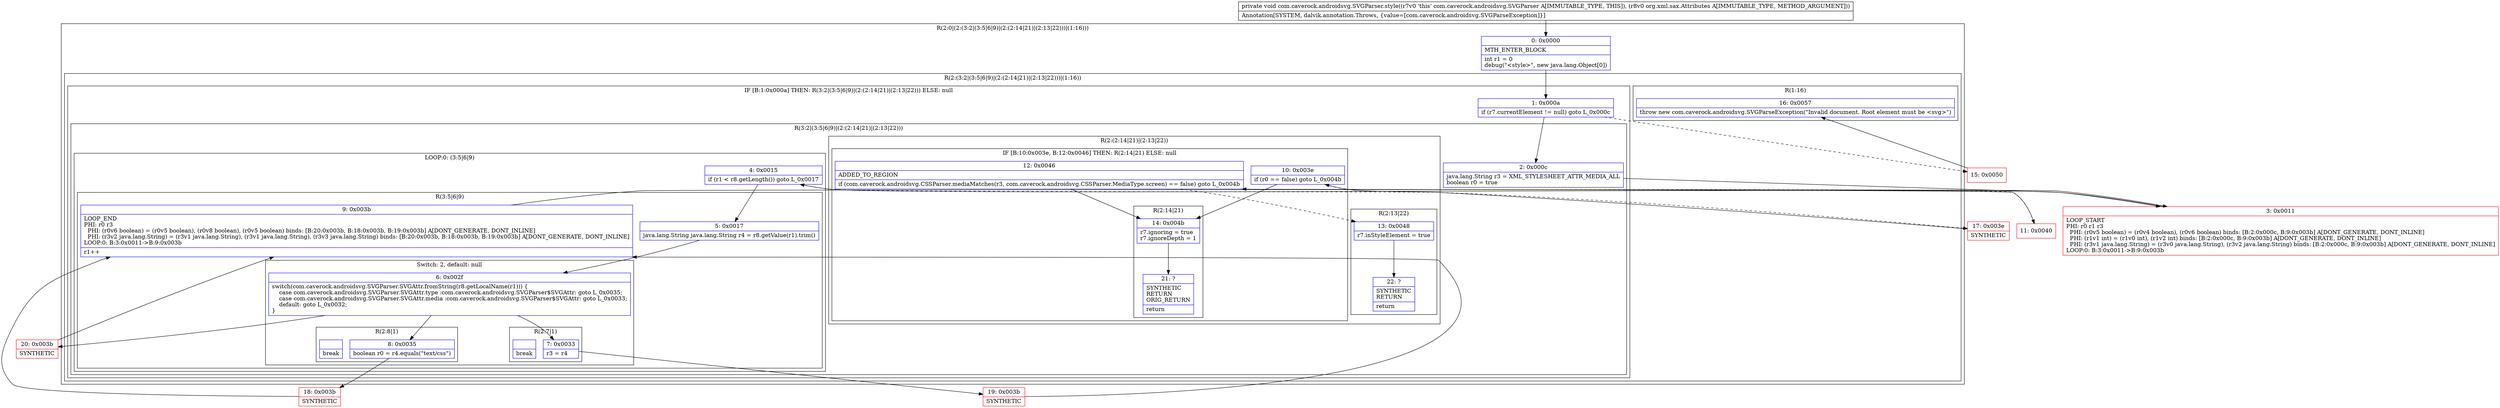 digraph "CFG forcom.caverock.androidsvg.SVGParser.style(Lorg\/xml\/sax\/Attributes;)V" {
subgraph cluster_Region_1575894042 {
label = "R(2:0|(2:(3:2|(3:5|6|9)|(2:(2:14|21)|(2:13|22)))|(1:16)))";
node [shape=record,color=blue];
Node_0 [shape=record,label="{0\:\ 0x0000|MTH_ENTER_BLOCK\l|int r1 = 0\ldebug(\"\<style\>\", new java.lang.Object[0])\l}"];
subgraph cluster_Region_2101316790 {
label = "R(2:(3:2|(3:5|6|9)|(2:(2:14|21)|(2:13|22)))|(1:16))";
node [shape=record,color=blue];
subgraph cluster_IfRegion_307600642 {
label = "IF [B:1:0x000a] THEN: R(3:2|(3:5|6|9)|(2:(2:14|21)|(2:13|22))) ELSE: null";
node [shape=record,color=blue];
Node_1 [shape=record,label="{1\:\ 0x000a|if (r7.currentElement != null) goto L_0x000c\l}"];
subgraph cluster_Region_805774680 {
label = "R(3:2|(3:5|6|9)|(2:(2:14|21)|(2:13|22)))";
node [shape=record,color=blue];
Node_2 [shape=record,label="{2\:\ 0x000c|java.lang.String r3 = XML_STYLESHEET_ATTR_MEDIA_ALL\lboolean r0 = true\l}"];
subgraph cluster_LoopRegion_807782293 {
label = "LOOP:0: (3:5|6|9)";
node [shape=record,color=blue];
Node_4 [shape=record,label="{4\:\ 0x0015|if (r1 \< r8.getLength()) goto L_0x0017\l}"];
subgraph cluster_Region_1169985215 {
label = "R(3:5|6|9)";
node [shape=record,color=blue];
Node_5 [shape=record,label="{5\:\ 0x0017|java.lang.String java.lang.String r4 = r8.getValue(r1).trim()\l}"];
subgraph cluster_SwitchRegion_472241194 {
label = "Switch: 2, default: null";
node [shape=record,color=blue];
Node_6 [shape=record,label="{6\:\ 0x002f|switch(com.caverock.androidsvg.SVGParser.SVGAttr.fromString(r8.getLocalName(r1))) \{\l    case com.caverock.androidsvg.SVGParser.SVGAttr.type :com.caverock.androidsvg.SVGParser$SVGAttr: goto L_0x0035;\l    case com.caverock.androidsvg.SVGParser.SVGAttr.media :com.caverock.androidsvg.SVGParser$SVGAttr: goto L_0x0033;\l    default: goto L_0x0032;\l\}\l}"];
subgraph cluster_Region_1029631720 {
label = "R(2:8|1)";
node [shape=record,color=blue];
Node_8 [shape=record,label="{8\:\ 0x0035|boolean r0 = r4.equals(\"text\/css\")\l}"];
Node_InsnContainer_2102938893 [shape=record,label="{|break\l}"];
}
subgraph cluster_Region_771769762 {
label = "R(2:7|1)";
node [shape=record,color=blue];
Node_7 [shape=record,label="{7\:\ 0x0033|r3 = r4\l}"];
Node_InsnContainer_1948316057 [shape=record,label="{|break\l}"];
}
}
Node_9 [shape=record,label="{9\:\ 0x003b|LOOP_END\lPHI: r0 r3 \l  PHI: (r0v6 boolean) = (r0v5 boolean), (r0v8 boolean), (r0v5 boolean) binds: [B:20:0x003b, B:18:0x003b, B:19:0x003b] A[DONT_GENERATE, DONT_INLINE]\l  PHI: (r3v2 java.lang.String) = (r3v1 java.lang.String), (r3v1 java.lang.String), (r3v3 java.lang.String) binds: [B:20:0x003b, B:18:0x003b, B:19:0x003b] A[DONT_GENERATE, DONT_INLINE]\lLOOP:0: B:3:0x0011\-\>B:9:0x003b\l|r1++\l}"];
}
}
subgraph cluster_Region_1979419031 {
label = "R(2:(2:14|21)|(2:13|22))";
node [shape=record,color=blue];
subgraph cluster_IfRegion_258535339 {
label = "IF [B:10:0x003e, B:12:0x0046] THEN: R(2:14|21) ELSE: null";
node [shape=record,color=blue];
Node_10 [shape=record,label="{10\:\ 0x003e|if (r0 == false) goto L_0x004b\l}"];
Node_12 [shape=record,label="{12\:\ 0x0046|ADDED_TO_REGION\l|if (com.caverock.androidsvg.CSSParser.mediaMatches(r3, com.caverock.androidsvg.CSSParser.MediaType.screen) == false) goto L_0x004b\l}"];
subgraph cluster_Region_1266202535 {
label = "R(2:14|21)";
node [shape=record,color=blue];
Node_14 [shape=record,label="{14\:\ 0x004b|r7.ignoring = true\lr7.ignoreDepth = 1\l}"];
Node_21 [shape=record,label="{21\:\ ?|SYNTHETIC\lRETURN\lORIG_RETURN\l|return\l}"];
}
}
subgraph cluster_Region_1962388448 {
label = "R(2:13|22)";
node [shape=record,color=blue];
Node_13 [shape=record,label="{13\:\ 0x0048|r7.inStyleElement = true\l}"];
Node_22 [shape=record,label="{22\:\ ?|SYNTHETIC\lRETURN\l|return\l}"];
}
}
}
}
subgraph cluster_Region_128458974 {
label = "R(1:16)";
node [shape=record,color=blue];
Node_16 [shape=record,label="{16\:\ 0x0057|throw new com.caverock.androidsvg.SVGParseException(\"Invalid document. Root element must be \<svg\>\")\l}"];
}
}
}
Node_3 [shape=record,color=red,label="{3\:\ 0x0011|LOOP_START\lPHI: r0 r1 r3 \l  PHI: (r0v5 boolean) = (r0v4 boolean), (r0v6 boolean) binds: [B:2:0x000c, B:9:0x003b] A[DONT_GENERATE, DONT_INLINE]\l  PHI: (r1v1 int) = (r1v0 int), (r1v2 int) binds: [B:2:0x000c, B:9:0x003b] A[DONT_GENERATE, DONT_INLINE]\l  PHI: (r3v1 java.lang.String) = (r3v0 java.lang.String), (r3v2 java.lang.String) binds: [B:2:0x000c, B:9:0x003b] A[DONT_GENERATE, DONT_INLINE]\lLOOP:0: B:3:0x0011\-\>B:9:0x003b\l}"];
Node_11 [shape=record,color=red,label="{11\:\ 0x0040}"];
Node_15 [shape=record,color=red,label="{15\:\ 0x0050}"];
Node_17 [shape=record,color=red,label="{17\:\ 0x003e|SYNTHETIC\l}"];
Node_18 [shape=record,color=red,label="{18\:\ 0x003b|SYNTHETIC\l}"];
Node_19 [shape=record,color=red,label="{19\:\ 0x003b|SYNTHETIC\l}"];
Node_20 [shape=record,color=red,label="{20\:\ 0x003b|SYNTHETIC\l}"];
MethodNode[shape=record,label="{private void com.caverock.androidsvg.SVGParser.style((r7v0 'this' com.caverock.androidsvg.SVGParser A[IMMUTABLE_TYPE, THIS]), (r8v0 org.xml.sax.Attributes A[IMMUTABLE_TYPE, METHOD_ARGUMENT]))  | Annotation[SYSTEM, dalvik.annotation.Throws, \{value=[com.caverock.androidsvg.SVGParseException]\}]\l}"];
MethodNode -> Node_0;
Node_0 -> Node_1;
Node_1 -> Node_2;
Node_1 -> Node_15[style=dashed];
Node_2 -> Node_3;
Node_4 -> Node_5;
Node_4 -> Node_17[style=dashed];
Node_5 -> Node_6;
Node_6 -> Node_7;
Node_6 -> Node_8;
Node_6 -> Node_20;
Node_8 -> Node_18;
Node_7 -> Node_19;
Node_9 -> Node_3;
Node_10 -> Node_11[style=dashed];
Node_10 -> Node_14;
Node_12 -> Node_13[style=dashed];
Node_12 -> Node_14;
Node_14 -> Node_21;
Node_13 -> Node_22;
Node_3 -> Node_4;
Node_11 -> Node_12;
Node_15 -> Node_16;
Node_17 -> Node_10;
Node_18 -> Node_9;
Node_19 -> Node_9;
Node_20 -> Node_9;
}

